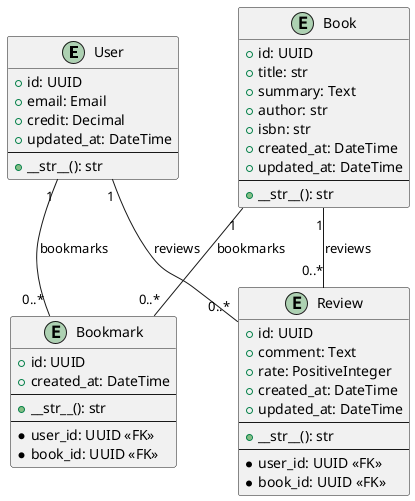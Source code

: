 @startuml
entity User {
    + id: UUID
    + email: Email
    + credit: Decimal
    + updated_at: DateTime
    --
    + __str__(): str
}

entity Book {
    + id: UUID
    + title: str
    + summary: Text
    + author: str
    + isbn: str
    + created_at: DateTime
    + updated_at: DateTime
    --
    + __str__(): str
}

entity Bookmark {
    + id: UUID
    + created_at: DateTime
    --
    + __str__(): str
    --
    * user_id: UUID <<FK>>
    * book_id: UUID <<FK>>
}

entity Review {
    + id: UUID
    + comment: Text
    + rate: PositiveInteger
    + created_at: DateTime
    + updated_at: DateTime
    --
    + __str__(): str
    --
    * user_id: UUID <<FK>>
    * book_id: UUID <<FK>>
}

User "1" -- "0..*" Bookmark : bookmarks
User "1" -- "0..*" Review : reviews
Book "1" -- "0..*" Bookmark : bookmarks
Book "1" -- "0..*" Review : reviews

@enduml
